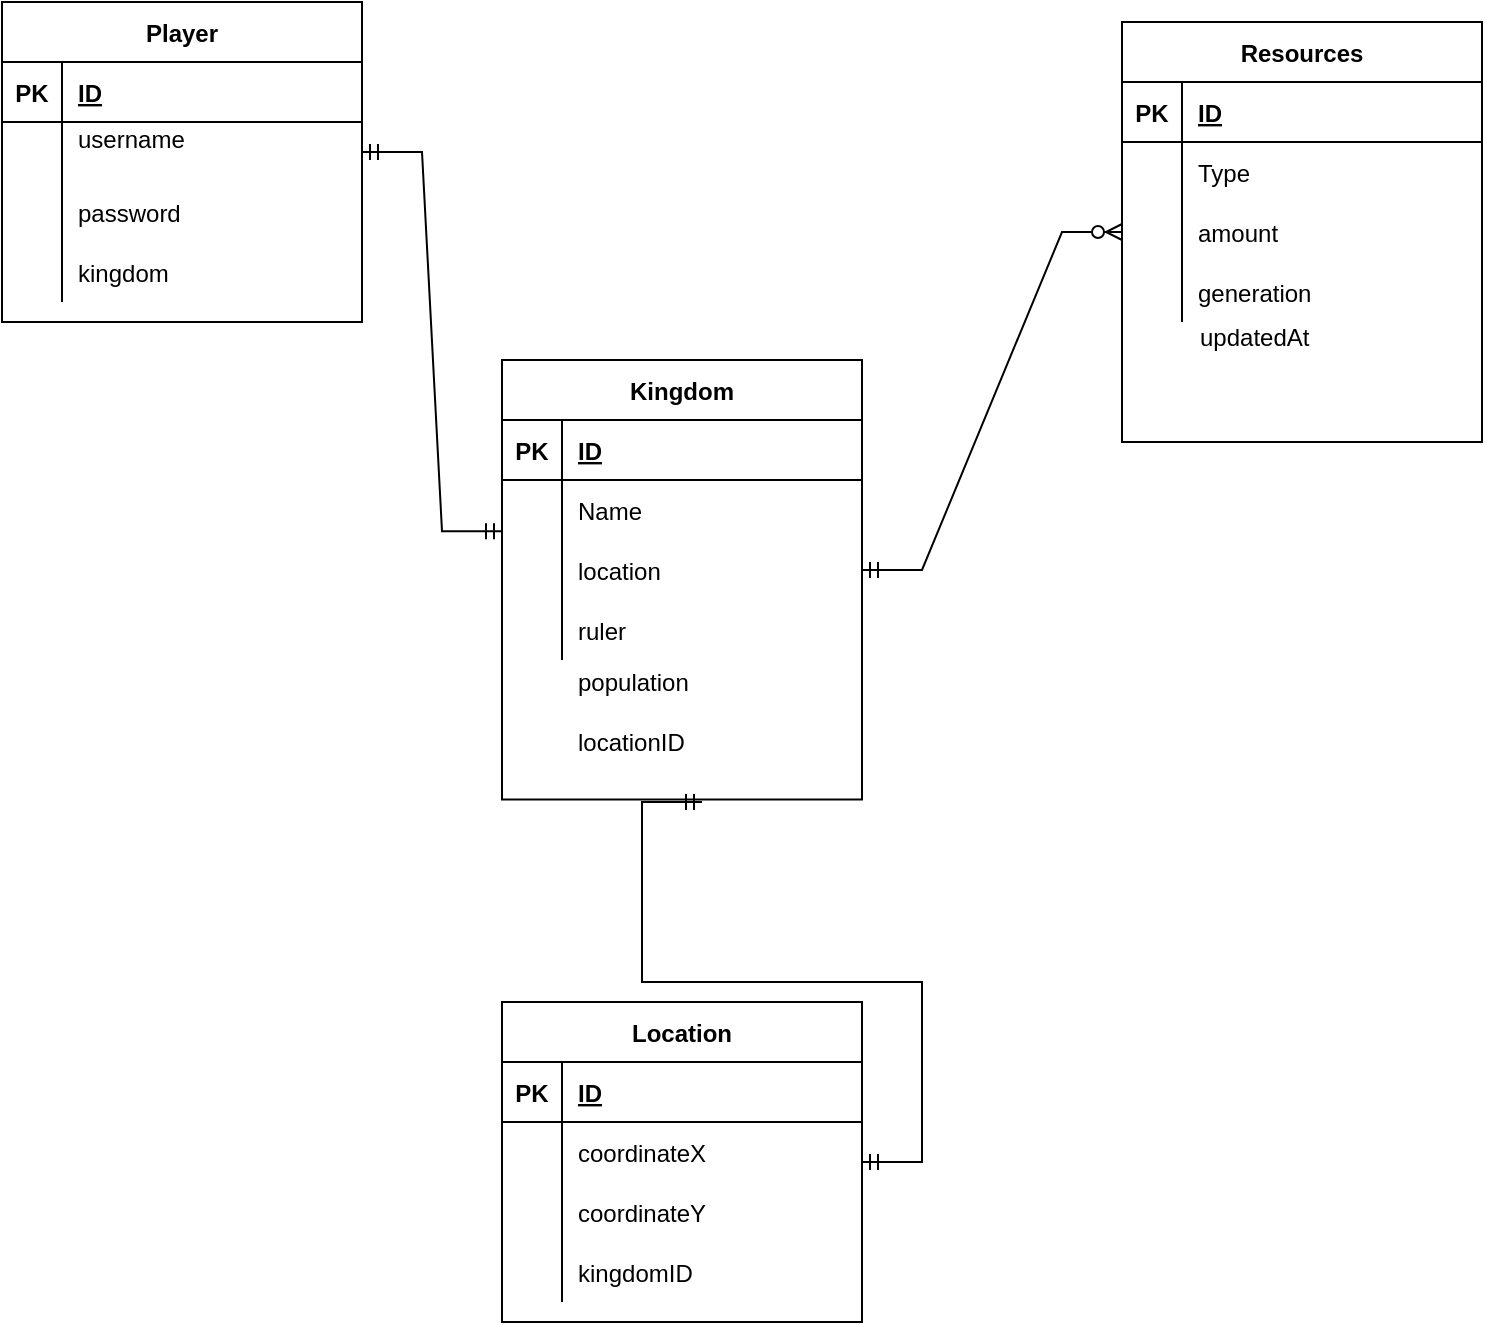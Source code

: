 <mxfile version="20.0.1" type="device"><diagram id="DDvaNn2MfPd2p23GgVTt" name="Page-1"><mxGraphModel dx="1504" dy="644" grid="1" gridSize="10" guides="1" tooltips="1" connect="1" arrows="1" fold="1" page="1" pageScale="1" pageWidth="827" pageHeight="1169" math="0" shadow="0"><root><mxCell id="0"/><mxCell id="1" parent="0"/><mxCell id="p2y0hZ6BH_ImPgnl6bzO-1" value="Player" style="shape=table;startSize=30;container=1;collapsible=1;childLayout=tableLayout;fixedRows=1;rowLines=0;fontStyle=1;align=center;resizeLast=1;" vertex="1" parent="1"><mxGeometry x="20" y="20" width="180" height="160" as="geometry"/></mxCell><mxCell id="p2y0hZ6BH_ImPgnl6bzO-2" value="" style="shape=tableRow;horizontal=0;startSize=0;swimlaneHead=0;swimlaneBody=0;fillColor=none;collapsible=0;dropTarget=0;points=[[0,0.5],[1,0.5]];portConstraint=eastwest;top=0;left=0;right=0;bottom=1;" vertex="1" parent="p2y0hZ6BH_ImPgnl6bzO-1"><mxGeometry y="30" width="180" height="30" as="geometry"/></mxCell><mxCell id="p2y0hZ6BH_ImPgnl6bzO-3" value="PK" style="shape=partialRectangle;connectable=0;fillColor=none;top=0;left=0;bottom=0;right=0;fontStyle=1;overflow=hidden;" vertex="1" parent="p2y0hZ6BH_ImPgnl6bzO-2"><mxGeometry width="30" height="30" as="geometry"><mxRectangle width="30" height="30" as="alternateBounds"/></mxGeometry></mxCell><mxCell id="p2y0hZ6BH_ImPgnl6bzO-4" value="ID" style="shape=partialRectangle;connectable=0;fillColor=none;top=0;left=0;bottom=0;right=0;align=left;spacingLeft=6;fontStyle=5;overflow=hidden;" vertex="1" parent="p2y0hZ6BH_ImPgnl6bzO-2"><mxGeometry x="30" width="150" height="30" as="geometry"><mxRectangle width="150" height="30" as="alternateBounds"/></mxGeometry></mxCell><mxCell id="p2y0hZ6BH_ImPgnl6bzO-5" value="" style="shape=tableRow;horizontal=0;startSize=0;swimlaneHead=0;swimlaneBody=0;fillColor=none;collapsible=0;dropTarget=0;points=[[0,0.5],[1,0.5]];portConstraint=eastwest;top=0;left=0;right=0;bottom=0;" vertex="1" parent="p2y0hZ6BH_ImPgnl6bzO-1"><mxGeometry y="60" width="180" height="30" as="geometry"/></mxCell><mxCell id="p2y0hZ6BH_ImPgnl6bzO-6" value="" style="shape=partialRectangle;connectable=0;fillColor=none;top=0;left=0;bottom=0;right=0;editable=1;overflow=hidden;" vertex="1" parent="p2y0hZ6BH_ImPgnl6bzO-5"><mxGeometry width="30" height="30" as="geometry"><mxRectangle width="30" height="30" as="alternateBounds"/></mxGeometry></mxCell><mxCell id="p2y0hZ6BH_ImPgnl6bzO-7" value="username   &#10;" style="shape=partialRectangle;connectable=0;fillColor=none;top=0;left=0;bottom=0;right=0;align=left;spacingLeft=6;overflow=hidden;" vertex="1" parent="p2y0hZ6BH_ImPgnl6bzO-5"><mxGeometry x="30" width="150" height="30" as="geometry"><mxRectangle width="150" height="30" as="alternateBounds"/></mxGeometry></mxCell><mxCell id="p2y0hZ6BH_ImPgnl6bzO-8" value="" style="shape=tableRow;horizontal=0;startSize=0;swimlaneHead=0;swimlaneBody=0;fillColor=none;collapsible=0;dropTarget=0;points=[[0,0.5],[1,0.5]];portConstraint=eastwest;top=0;left=0;right=0;bottom=0;" vertex="1" parent="p2y0hZ6BH_ImPgnl6bzO-1"><mxGeometry y="90" width="180" height="30" as="geometry"/></mxCell><mxCell id="p2y0hZ6BH_ImPgnl6bzO-9" value="" style="shape=partialRectangle;connectable=0;fillColor=none;top=0;left=0;bottom=0;right=0;editable=1;overflow=hidden;" vertex="1" parent="p2y0hZ6BH_ImPgnl6bzO-8"><mxGeometry width="30" height="30" as="geometry"><mxRectangle width="30" height="30" as="alternateBounds"/></mxGeometry></mxCell><mxCell id="p2y0hZ6BH_ImPgnl6bzO-10" value="password" style="shape=partialRectangle;connectable=0;fillColor=none;top=0;left=0;bottom=0;right=0;align=left;spacingLeft=6;overflow=hidden;" vertex="1" parent="p2y0hZ6BH_ImPgnl6bzO-8"><mxGeometry x="30" width="150" height="30" as="geometry"><mxRectangle width="150" height="30" as="alternateBounds"/></mxGeometry></mxCell><mxCell id="p2y0hZ6BH_ImPgnl6bzO-11" value="" style="shape=tableRow;horizontal=0;startSize=0;swimlaneHead=0;swimlaneBody=0;fillColor=none;collapsible=0;dropTarget=0;points=[[0,0.5],[1,0.5]];portConstraint=eastwest;top=0;left=0;right=0;bottom=0;" vertex="1" parent="p2y0hZ6BH_ImPgnl6bzO-1"><mxGeometry y="120" width="180" height="30" as="geometry"/></mxCell><mxCell id="p2y0hZ6BH_ImPgnl6bzO-12" value="" style="shape=partialRectangle;connectable=0;fillColor=none;top=0;left=0;bottom=0;right=0;editable=1;overflow=hidden;" vertex="1" parent="p2y0hZ6BH_ImPgnl6bzO-11"><mxGeometry width="30" height="30" as="geometry"><mxRectangle width="30" height="30" as="alternateBounds"/></mxGeometry></mxCell><mxCell id="p2y0hZ6BH_ImPgnl6bzO-13" value="kingdom" style="shape=partialRectangle;connectable=0;fillColor=none;top=0;left=0;bottom=0;right=0;align=left;spacingLeft=6;overflow=hidden;" vertex="1" parent="p2y0hZ6BH_ImPgnl6bzO-11"><mxGeometry x="30" width="150" height="30" as="geometry"><mxRectangle width="150" height="30" as="alternateBounds"/></mxGeometry></mxCell><mxCell id="p2y0hZ6BH_ImPgnl6bzO-27" value="" style="shape=tableRow;horizontal=0;startSize=0;swimlaneHead=0;swimlaneBody=0;fillColor=none;collapsible=0;dropTarget=0;points=[[0,0.5],[1,0.5]];portConstraint=eastwest;top=0;left=0;right=0;bottom=0;" vertex="1" parent="1"><mxGeometry x="320" y="160" width="180" height="40" as="geometry"/></mxCell><mxCell id="p2y0hZ6BH_ImPgnl6bzO-28" value="" style="shape=partialRectangle;connectable=0;fillColor=none;top=0;left=0;bottom=0;right=0;editable=1;overflow=hidden;" vertex="1" parent="p2y0hZ6BH_ImPgnl6bzO-27"><mxGeometry width="30" height="30" as="geometry"><mxRectangle width="30" height="30" as="alternateBounds"/></mxGeometry></mxCell><mxCell id="p2y0hZ6BH_ImPgnl6bzO-30" value="" style="shape=tableRow;horizontal=0;startSize=0;swimlaneHead=0;swimlaneBody=0;fillColor=none;collapsible=0;dropTarget=0;points=[[0,0.5],[1,0.5]];portConstraint=eastwest;top=0;left=0;right=0;bottom=0;" vertex="1" parent="1"><mxGeometry x="320" y="180" width="180" height="40" as="geometry"/></mxCell><mxCell id="p2y0hZ6BH_ImPgnl6bzO-31" value="" style="shape=partialRectangle;connectable=0;fillColor=none;top=0;left=0;bottom=0;right=0;editable=1;overflow=hidden;" vertex="1" parent="p2y0hZ6BH_ImPgnl6bzO-30"><mxGeometry width="30" height="30" as="geometry"><mxRectangle width="30" height="30" as="alternateBounds"/></mxGeometry></mxCell><mxCell id="p2y0hZ6BH_ImPgnl6bzO-33" value="Resources" style="shape=table;startSize=30;container=1;collapsible=1;childLayout=tableLayout;fixedRows=1;rowLines=0;fontStyle=1;align=center;resizeLast=1;" vertex="1" parent="1"><mxGeometry x="580" y="30" width="180" height="210" as="geometry"/></mxCell><mxCell id="p2y0hZ6BH_ImPgnl6bzO-34" value="" style="shape=tableRow;horizontal=0;startSize=0;swimlaneHead=0;swimlaneBody=0;fillColor=none;collapsible=0;dropTarget=0;points=[[0,0.5],[1,0.5]];portConstraint=eastwest;top=0;left=0;right=0;bottom=1;" vertex="1" parent="p2y0hZ6BH_ImPgnl6bzO-33"><mxGeometry y="30" width="180" height="30" as="geometry"/></mxCell><mxCell id="p2y0hZ6BH_ImPgnl6bzO-35" value="PK" style="shape=partialRectangle;connectable=0;fillColor=none;top=0;left=0;bottom=0;right=0;fontStyle=1;overflow=hidden;" vertex="1" parent="p2y0hZ6BH_ImPgnl6bzO-34"><mxGeometry width="30" height="30" as="geometry"><mxRectangle width="30" height="30" as="alternateBounds"/></mxGeometry></mxCell><mxCell id="p2y0hZ6BH_ImPgnl6bzO-36" value="ID" style="shape=partialRectangle;connectable=0;fillColor=none;top=0;left=0;bottom=0;right=0;align=left;spacingLeft=6;fontStyle=5;overflow=hidden;" vertex="1" parent="p2y0hZ6BH_ImPgnl6bzO-34"><mxGeometry x="30" width="150" height="30" as="geometry"><mxRectangle width="150" height="30" as="alternateBounds"/></mxGeometry></mxCell><mxCell id="p2y0hZ6BH_ImPgnl6bzO-37" value="" style="shape=tableRow;horizontal=0;startSize=0;swimlaneHead=0;swimlaneBody=0;fillColor=none;collapsible=0;dropTarget=0;points=[[0,0.5],[1,0.5]];portConstraint=eastwest;top=0;left=0;right=0;bottom=0;" vertex="1" parent="p2y0hZ6BH_ImPgnl6bzO-33"><mxGeometry y="60" width="180" height="30" as="geometry"/></mxCell><mxCell id="p2y0hZ6BH_ImPgnl6bzO-38" value="" style="shape=partialRectangle;connectable=0;fillColor=none;top=0;left=0;bottom=0;right=0;editable=1;overflow=hidden;" vertex="1" parent="p2y0hZ6BH_ImPgnl6bzO-37"><mxGeometry width="30" height="30" as="geometry"><mxRectangle width="30" height="30" as="alternateBounds"/></mxGeometry></mxCell><mxCell id="p2y0hZ6BH_ImPgnl6bzO-39" value="Type" style="shape=partialRectangle;connectable=0;fillColor=none;top=0;left=0;bottom=0;right=0;align=left;spacingLeft=6;overflow=hidden;" vertex="1" parent="p2y0hZ6BH_ImPgnl6bzO-37"><mxGeometry x="30" width="150" height="30" as="geometry"><mxRectangle width="150" height="30" as="alternateBounds"/></mxGeometry></mxCell><mxCell id="p2y0hZ6BH_ImPgnl6bzO-40" value="" style="shape=tableRow;horizontal=0;startSize=0;swimlaneHead=0;swimlaneBody=0;fillColor=none;collapsible=0;dropTarget=0;points=[[0,0.5],[1,0.5]];portConstraint=eastwest;top=0;left=0;right=0;bottom=0;" vertex="1" parent="p2y0hZ6BH_ImPgnl6bzO-33"><mxGeometry y="90" width="180" height="30" as="geometry"/></mxCell><mxCell id="p2y0hZ6BH_ImPgnl6bzO-41" value="" style="shape=partialRectangle;connectable=0;fillColor=none;top=0;left=0;bottom=0;right=0;editable=1;overflow=hidden;" vertex="1" parent="p2y0hZ6BH_ImPgnl6bzO-40"><mxGeometry width="30" height="30" as="geometry"><mxRectangle width="30" height="30" as="alternateBounds"/></mxGeometry></mxCell><mxCell id="p2y0hZ6BH_ImPgnl6bzO-42" value="amount" style="shape=partialRectangle;connectable=0;fillColor=none;top=0;left=0;bottom=0;right=0;align=left;spacingLeft=6;overflow=hidden;" vertex="1" parent="p2y0hZ6BH_ImPgnl6bzO-40"><mxGeometry x="30" width="150" height="30" as="geometry"><mxRectangle width="150" height="30" as="alternateBounds"/></mxGeometry></mxCell><mxCell id="p2y0hZ6BH_ImPgnl6bzO-43" value="" style="shape=tableRow;horizontal=0;startSize=0;swimlaneHead=0;swimlaneBody=0;fillColor=none;collapsible=0;dropTarget=0;points=[[0,0.5],[1,0.5]];portConstraint=eastwest;top=0;left=0;right=0;bottom=0;" vertex="1" parent="p2y0hZ6BH_ImPgnl6bzO-33"><mxGeometry y="120" width="180" height="30" as="geometry"/></mxCell><mxCell id="p2y0hZ6BH_ImPgnl6bzO-44" value="" style="shape=partialRectangle;connectable=0;fillColor=none;top=0;left=0;bottom=0;right=0;editable=1;overflow=hidden;" vertex="1" parent="p2y0hZ6BH_ImPgnl6bzO-43"><mxGeometry width="30" height="30" as="geometry"><mxRectangle width="30" height="30" as="alternateBounds"/></mxGeometry></mxCell><mxCell id="p2y0hZ6BH_ImPgnl6bzO-45" value="generation" style="shape=partialRectangle;connectable=0;fillColor=none;top=0;left=0;bottom=0;right=0;align=left;spacingLeft=6;overflow=hidden;" vertex="1" parent="p2y0hZ6BH_ImPgnl6bzO-43"><mxGeometry x="30" width="150" height="30" as="geometry"><mxRectangle width="150" height="30" as="alternateBounds"/></mxGeometry></mxCell><mxCell id="p2y0hZ6BH_ImPgnl6bzO-46" value="updatedAt" style="shape=partialRectangle;connectable=0;fillColor=none;top=0;left=0;bottom=0;right=0;align=left;spacingLeft=6;overflow=hidden;" vertex="1" parent="1"><mxGeometry x="611" y="172" width="150" height="30" as="geometry"><mxRectangle width="150" height="30" as="alternateBounds"/></mxGeometry></mxCell><mxCell id="p2y0hZ6BH_ImPgnl6bzO-47" value="" style="group" vertex="1" connectable="0" parent="1"><mxGeometry x="270" y="199" width="180" height="221" as="geometry"/></mxCell><mxCell id="p2y0hZ6BH_ImPgnl6bzO-14" value="Kingdom" style="shape=table;startSize=30;container=1;collapsible=1;childLayout=tableLayout;fixedRows=1;rowLines=0;fontStyle=1;align=center;resizeLast=1;" vertex="1" parent="p2y0hZ6BH_ImPgnl6bzO-47"><mxGeometry width="180" height="219.708" as="geometry"/></mxCell><mxCell id="p2y0hZ6BH_ImPgnl6bzO-15" value="" style="shape=tableRow;horizontal=0;startSize=0;swimlaneHead=0;swimlaneBody=0;fillColor=none;collapsible=0;dropTarget=0;points=[[0,0.5],[1,0.5]];portConstraint=eastwest;top=0;left=0;right=0;bottom=1;" vertex="1" parent="p2y0hZ6BH_ImPgnl6bzO-14"><mxGeometry y="30" width="180" height="30" as="geometry"/></mxCell><mxCell id="p2y0hZ6BH_ImPgnl6bzO-16" value="PK" style="shape=partialRectangle;connectable=0;fillColor=none;top=0;left=0;bottom=0;right=0;fontStyle=1;overflow=hidden;" vertex="1" parent="p2y0hZ6BH_ImPgnl6bzO-15"><mxGeometry width="30" height="30" as="geometry"><mxRectangle width="30" height="30" as="alternateBounds"/></mxGeometry></mxCell><mxCell id="p2y0hZ6BH_ImPgnl6bzO-17" value="ID" style="shape=partialRectangle;connectable=0;fillColor=none;top=0;left=0;bottom=0;right=0;align=left;spacingLeft=6;fontStyle=5;overflow=hidden;" vertex="1" parent="p2y0hZ6BH_ImPgnl6bzO-15"><mxGeometry x="30" width="150" height="30" as="geometry"><mxRectangle width="150" height="30" as="alternateBounds"/></mxGeometry></mxCell><mxCell id="p2y0hZ6BH_ImPgnl6bzO-18" value="" style="shape=tableRow;horizontal=0;startSize=0;swimlaneHead=0;swimlaneBody=0;fillColor=none;collapsible=0;dropTarget=0;points=[[0,0.5],[1,0.5]];portConstraint=eastwest;top=0;left=0;right=0;bottom=0;" vertex="1" parent="p2y0hZ6BH_ImPgnl6bzO-14"><mxGeometry y="60" width="180" height="30" as="geometry"/></mxCell><mxCell id="p2y0hZ6BH_ImPgnl6bzO-19" value="" style="shape=partialRectangle;connectable=0;fillColor=none;top=0;left=0;bottom=0;right=0;editable=1;overflow=hidden;" vertex="1" parent="p2y0hZ6BH_ImPgnl6bzO-18"><mxGeometry width="30" height="30" as="geometry"><mxRectangle width="30" height="30" as="alternateBounds"/></mxGeometry></mxCell><mxCell id="p2y0hZ6BH_ImPgnl6bzO-20" value="Name" style="shape=partialRectangle;connectable=0;fillColor=none;top=0;left=0;bottom=0;right=0;align=left;spacingLeft=6;overflow=hidden;" vertex="1" parent="p2y0hZ6BH_ImPgnl6bzO-18"><mxGeometry x="30" width="150" height="30" as="geometry"><mxRectangle width="150" height="30" as="alternateBounds"/></mxGeometry></mxCell><mxCell id="p2y0hZ6BH_ImPgnl6bzO-21" value="" style="shape=tableRow;horizontal=0;startSize=0;swimlaneHead=0;swimlaneBody=0;fillColor=none;collapsible=0;dropTarget=0;points=[[0,0.5],[1,0.5]];portConstraint=eastwest;top=0;left=0;right=0;bottom=0;" vertex="1" parent="p2y0hZ6BH_ImPgnl6bzO-14"><mxGeometry y="90" width="180" height="30" as="geometry"/></mxCell><mxCell id="p2y0hZ6BH_ImPgnl6bzO-22" value="" style="shape=partialRectangle;connectable=0;fillColor=none;top=0;left=0;bottom=0;right=0;editable=1;overflow=hidden;" vertex="1" parent="p2y0hZ6BH_ImPgnl6bzO-21"><mxGeometry width="30" height="30" as="geometry"><mxRectangle width="30" height="30" as="alternateBounds"/></mxGeometry></mxCell><mxCell id="p2y0hZ6BH_ImPgnl6bzO-23" value="location" style="shape=partialRectangle;connectable=0;fillColor=none;top=0;left=0;bottom=0;right=0;align=left;spacingLeft=6;overflow=hidden;" vertex="1" parent="p2y0hZ6BH_ImPgnl6bzO-21"><mxGeometry x="30" width="150" height="30" as="geometry"><mxRectangle width="150" height="30" as="alternateBounds"/></mxGeometry></mxCell><mxCell id="p2y0hZ6BH_ImPgnl6bzO-24" value="" style="shape=tableRow;horizontal=0;startSize=0;swimlaneHead=0;swimlaneBody=0;fillColor=none;collapsible=0;dropTarget=0;points=[[0,0.5],[1,0.5]];portConstraint=eastwest;top=0;left=0;right=0;bottom=0;" vertex="1" parent="p2y0hZ6BH_ImPgnl6bzO-14"><mxGeometry y="120" width="180" height="30" as="geometry"/></mxCell><mxCell id="p2y0hZ6BH_ImPgnl6bzO-25" value="" style="shape=partialRectangle;connectable=0;fillColor=none;top=0;left=0;bottom=0;right=0;editable=1;overflow=hidden;" vertex="1" parent="p2y0hZ6BH_ImPgnl6bzO-24"><mxGeometry width="30" height="30" as="geometry"><mxRectangle width="30" height="30" as="alternateBounds"/></mxGeometry></mxCell><mxCell id="p2y0hZ6BH_ImPgnl6bzO-26" value="ruler" style="shape=partialRectangle;connectable=0;fillColor=none;top=0;left=0;bottom=0;right=0;align=left;spacingLeft=6;overflow=hidden;" vertex="1" parent="p2y0hZ6BH_ImPgnl6bzO-24"><mxGeometry x="30" width="150" height="30" as="geometry"><mxRectangle width="150" height="30" as="alternateBounds"/></mxGeometry></mxCell><mxCell id="p2y0hZ6BH_ImPgnl6bzO-29" value="population" style="shape=partialRectangle;connectable=0;fillColor=none;top=0;left=0;bottom=0;right=0;align=left;spacingLeft=6;overflow=hidden;" vertex="1" parent="p2y0hZ6BH_ImPgnl6bzO-47"><mxGeometry x="30" y="140.998" width="150" height="38.772" as="geometry"><mxRectangle width="150" height="30" as="alternateBounds"/></mxGeometry></mxCell><mxCell id="p2y0hZ6BH_ImPgnl6bzO-50" value="locationID" style="shape=partialRectangle;connectable=0;fillColor=none;top=0;left=0;bottom=0;right=0;align=left;spacingLeft=6;overflow=hidden;" vertex="1" parent="p2y0hZ6BH_ImPgnl6bzO-47"><mxGeometry x="30" y="170.998" width="150" height="38.772" as="geometry"><mxRectangle width="150" height="30" as="alternateBounds"/></mxGeometry></mxCell><mxCell id="p2y0hZ6BH_ImPgnl6bzO-48" value="" style="edgeStyle=entityRelationEdgeStyle;fontSize=12;html=1;endArrow=ERmandOne;startArrow=ERmandOne;rounded=0;entryX=1;entryY=0.5;entryDx=0;entryDy=0;exitX=0;exitY=-0.147;exitDx=0;exitDy=0;exitPerimeter=0;" edge="1" parent="1" source="p2y0hZ6BH_ImPgnl6bzO-21" target="p2y0hZ6BH_ImPgnl6bzO-5"><mxGeometry width="100" height="100" relative="1" as="geometry"><mxPoint x="360" y="290" as="sourcePoint"/><mxPoint x="460" y="190" as="targetPoint"/></mxGeometry></mxCell><mxCell id="p2y0hZ6BH_ImPgnl6bzO-49" value="" style="edgeStyle=entityRelationEdgeStyle;fontSize=12;html=1;endArrow=ERzeroToMany;startArrow=ERmandOne;rounded=0;entryX=0;entryY=0.5;entryDx=0;entryDy=0;" edge="1" parent="1" source="p2y0hZ6BH_ImPgnl6bzO-21" target="p2y0hZ6BH_ImPgnl6bzO-40"><mxGeometry width="100" height="100" relative="1" as="geometry"><mxPoint x="480" y="290" as="sourcePoint"/><mxPoint x="580" y="190" as="targetPoint"/></mxGeometry></mxCell><mxCell id="p2y0hZ6BH_ImPgnl6bzO-51" value="Location" style="shape=table;startSize=30;container=1;collapsible=1;childLayout=tableLayout;fixedRows=1;rowLines=0;fontStyle=1;align=center;resizeLast=1;" vertex="1" parent="1"><mxGeometry x="270" y="520" width="180" height="160" as="geometry"/></mxCell><mxCell id="p2y0hZ6BH_ImPgnl6bzO-52" value="" style="shape=tableRow;horizontal=0;startSize=0;swimlaneHead=0;swimlaneBody=0;fillColor=none;collapsible=0;dropTarget=0;points=[[0,0.5],[1,0.5]];portConstraint=eastwest;top=0;left=0;right=0;bottom=1;" vertex="1" parent="p2y0hZ6BH_ImPgnl6bzO-51"><mxGeometry y="30" width="180" height="30" as="geometry"/></mxCell><mxCell id="p2y0hZ6BH_ImPgnl6bzO-53" value="PK" style="shape=partialRectangle;connectable=0;fillColor=none;top=0;left=0;bottom=0;right=0;fontStyle=1;overflow=hidden;" vertex="1" parent="p2y0hZ6BH_ImPgnl6bzO-52"><mxGeometry width="30" height="30" as="geometry"><mxRectangle width="30" height="30" as="alternateBounds"/></mxGeometry></mxCell><mxCell id="p2y0hZ6BH_ImPgnl6bzO-54" value="ID" style="shape=partialRectangle;connectable=0;fillColor=none;top=0;left=0;bottom=0;right=0;align=left;spacingLeft=6;fontStyle=5;overflow=hidden;" vertex="1" parent="p2y0hZ6BH_ImPgnl6bzO-52"><mxGeometry x="30" width="150" height="30" as="geometry"><mxRectangle width="150" height="30" as="alternateBounds"/></mxGeometry></mxCell><mxCell id="p2y0hZ6BH_ImPgnl6bzO-55" value="" style="shape=tableRow;horizontal=0;startSize=0;swimlaneHead=0;swimlaneBody=0;fillColor=none;collapsible=0;dropTarget=0;points=[[0,0.5],[1,0.5]];portConstraint=eastwest;top=0;left=0;right=0;bottom=0;" vertex="1" parent="p2y0hZ6BH_ImPgnl6bzO-51"><mxGeometry y="60" width="180" height="30" as="geometry"/></mxCell><mxCell id="p2y0hZ6BH_ImPgnl6bzO-56" value="" style="shape=partialRectangle;connectable=0;fillColor=none;top=0;left=0;bottom=0;right=0;editable=1;overflow=hidden;" vertex="1" parent="p2y0hZ6BH_ImPgnl6bzO-55"><mxGeometry width="30" height="30" as="geometry"><mxRectangle width="30" height="30" as="alternateBounds"/></mxGeometry></mxCell><mxCell id="p2y0hZ6BH_ImPgnl6bzO-57" value="coordinateX    " style="shape=partialRectangle;connectable=0;fillColor=none;top=0;left=0;bottom=0;right=0;align=left;spacingLeft=6;overflow=hidden;" vertex="1" parent="p2y0hZ6BH_ImPgnl6bzO-55"><mxGeometry x="30" width="150" height="30" as="geometry"><mxRectangle width="150" height="30" as="alternateBounds"/></mxGeometry></mxCell><mxCell id="p2y0hZ6BH_ImPgnl6bzO-58" value="" style="shape=tableRow;horizontal=0;startSize=0;swimlaneHead=0;swimlaneBody=0;fillColor=none;collapsible=0;dropTarget=0;points=[[0,0.5],[1,0.5]];portConstraint=eastwest;top=0;left=0;right=0;bottom=0;" vertex="1" parent="p2y0hZ6BH_ImPgnl6bzO-51"><mxGeometry y="90" width="180" height="30" as="geometry"/></mxCell><mxCell id="p2y0hZ6BH_ImPgnl6bzO-59" value="" style="shape=partialRectangle;connectable=0;fillColor=none;top=0;left=0;bottom=0;right=0;editable=1;overflow=hidden;" vertex="1" parent="p2y0hZ6BH_ImPgnl6bzO-58"><mxGeometry width="30" height="30" as="geometry"><mxRectangle width="30" height="30" as="alternateBounds"/></mxGeometry></mxCell><mxCell id="p2y0hZ6BH_ImPgnl6bzO-60" value="coordinateY" style="shape=partialRectangle;connectable=0;fillColor=none;top=0;left=0;bottom=0;right=0;align=left;spacingLeft=6;overflow=hidden;" vertex="1" parent="p2y0hZ6BH_ImPgnl6bzO-58"><mxGeometry x="30" width="150" height="30" as="geometry"><mxRectangle width="150" height="30" as="alternateBounds"/></mxGeometry></mxCell><mxCell id="p2y0hZ6BH_ImPgnl6bzO-61" value="" style="shape=tableRow;horizontal=0;startSize=0;swimlaneHead=0;swimlaneBody=0;fillColor=none;collapsible=0;dropTarget=0;points=[[0,0.5],[1,0.5]];portConstraint=eastwest;top=0;left=0;right=0;bottom=0;" vertex="1" parent="p2y0hZ6BH_ImPgnl6bzO-51"><mxGeometry y="120" width="180" height="30" as="geometry"/></mxCell><mxCell id="p2y0hZ6BH_ImPgnl6bzO-62" value="" style="shape=partialRectangle;connectable=0;fillColor=none;top=0;left=0;bottom=0;right=0;editable=1;overflow=hidden;" vertex="1" parent="p2y0hZ6BH_ImPgnl6bzO-61"><mxGeometry width="30" height="30" as="geometry"><mxRectangle width="30" height="30" as="alternateBounds"/></mxGeometry></mxCell><mxCell id="p2y0hZ6BH_ImPgnl6bzO-63" value="kingdomID" style="shape=partialRectangle;connectable=0;fillColor=none;top=0;left=0;bottom=0;right=0;align=left;spacingLeft=6;overflow=hidden;" vertex="1" parent="p2y0hZ6BH_ImPgnl6bzO-61"><mxGeometry x="30" width="150" height="30" as="geometry"><mxRectangle width="150" height="30" as="alternateBounds"/></mxGeometry></mxCell><mxCell id="p2y0hZ6BH_ImPgnl6bzO-64" value="" style="edgeStyle=entityRelationEdgeStyle;fontSize=12;html=1;endArrow=ERmandOne;startArrow=ERmandOne;rounded=0;" edge="1" parent="1" source="p2y0hZ6BH_ImPgnl6bzO-51"><mxGeometry width="100" height="100" relative="1" as="geometry"><mxPoint x="160" y="519.59" as="sourcePoint"/><mxPoint x="370" y="420" as="targetPoint"/></mxGeometry></mxCell></root></mxGraphModel></diagram></mxfile>